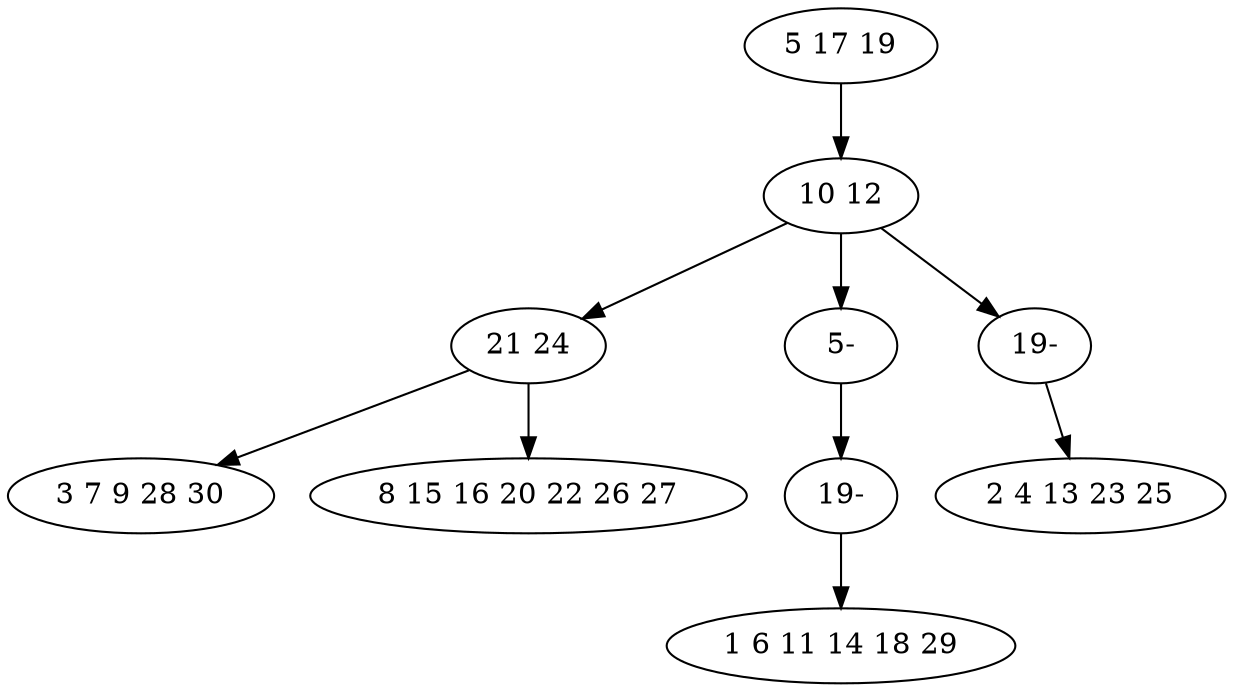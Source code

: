 digraph true_tree {
	"0" -> "1"
	"1" -> "2"
	"2" -> "3"
	"2" -> "4"
	"1" -> "7"
	"1" -> "9"
	"7" -> "8"
	"8" -> "5"
	"9" -> "6"
	"0" [label="5 17 19"];
	"1" [label="10 12"];
	"2" [label="21 24"];
	"3" [label="3 7 9 28 30"];
	"4" [label="8 15 16 20 22 26 27"];
	"5" [label="1 6 11 14 18 29"];
	"6" [label="2 4 13 23 25"];
	"7" [label="5-"];
	"8" [label="19-"];
	"9" [label="19-"];
}
